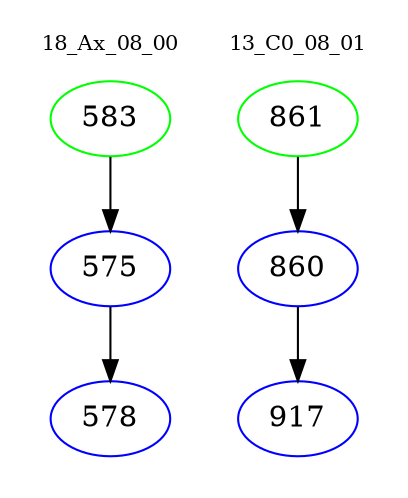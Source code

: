 digraph{
subgraph cluster_0 {
color = white
label = "18_Ax_08_00";
fontsize=10;
T0_583 [label="583", color="green"]
T0_583 -> T0_575 [color="black"]
T0_575 [label="575", color="blue"]
T0_575 -> T0_578 [color="black"]
T0_578 [label="578", color="blue"]
}
subgraph cluster_1 {
color = white
label = "13_C0_08_01";
fontsize=10;
T1_861 [label="861", color="green"]
T1_861 -> T1_860 [color="black"]
T1_860 [label="860", color="blue"]
T1_860 -> T1_917 [color="black"]
T1_917 [label="917", color="blue"]
}
}
